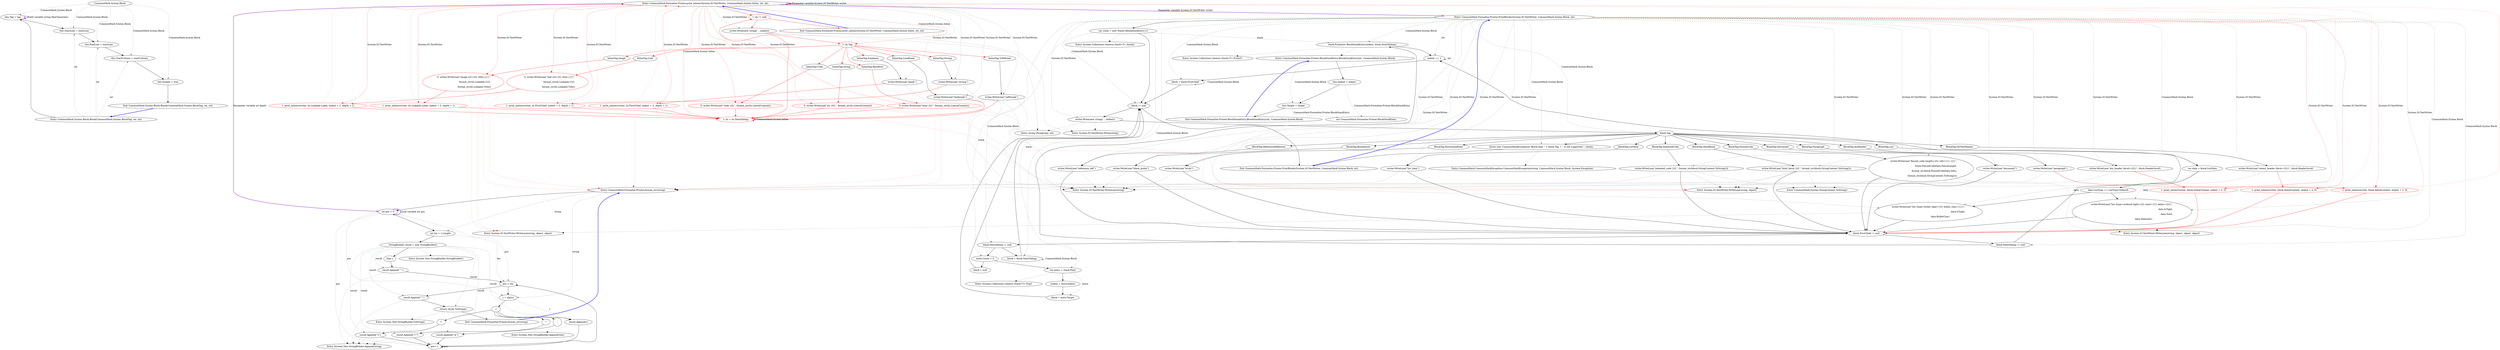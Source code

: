 digraph  {
n7 [label="CommonMark.Syntax.Block", span=""];
n0 [cluster="CommonMark.Syntax.Block.Block(CommonMark.Syntax.BlockTag, int, int)", label="Entry CommonMark.Syntax.Block.Block(CommonMark.Syntax.BlockTag, int, int)", span="9-9"];
n1 [cluster="CommonMark.Syntax.Block.Block(CommonMark.Syntax.BlockTag, int, int)", label="this.Tag = tag", span="11-11"];
n2 [cluster="CommonMark.Syntax.Block.Block(CommonMark.Syntax.BlockTag, int, int)", label="this.StartLine = startLine", span="12-12"];
n3 [cluster="CommonMark.Syntax.Block.Block(CommonMark.Syntax.BlockTag, int, int)", label="this.EndLine = startLine", span="13-13"];
n4 [cluster="CommonMark.Syntax.Block.Block(CommonMark.Syntax.BlockTag, int, int)", label="this.StartColumn = startColumn", span="14-14"];
n5 [cluster="CommonMark.Syntax.Block.Block(CommonMark.Syntax.BlockTag, int, int)", label="this.IsOpen = true", span="15-15"];
n6 [cluster="CommonMark.Syntax.Block.Block(CommonMark.Syntax.BlockTag, int, int)", label="Exit CommonMark.Syntax.Block.Block(CommonMark.Syntax.BlockTag, int, int)", span="9-9"];
m2_80 [cluster="CommonMark.Formatter.Printer.print_inlines(System.IO.TextWriter, CommonMark.Syntax.Inline, int, int)", file="Printer.cs", label="Entry CommonMark.Formatter.Printer.print_inlines(System.IO.TextWriter, CommonMark.Syntax.Inline, int, int)", span="150-150"];
m2_86 [cluster="CommonMark.Formatter.Printer.print_inlines(System.IO.TextWriter, CommonMark.Syntax.Inline, int, int)", color=red, community=0, file="Printer.cs", label="1: ils != null", span="152-152"];
m2_87 [cluster="CommonMark.Formatter.Printer.print_inlines(System.IO.TextWriter, CommonMark.Syntax.Inline, int, int)", file="Printer.cs", label="writer.Write(new string(' ', indent))", span="154-154"];
m2_88 [cluster="CommonMark.Formatter.Printer.print_inlines(System.IO.TextWriter, CommonMark.Syntax.Inline, int, int)", color=red, community=0, file="Printer.cs", label="1: ils.Tag", span="156-156"];
m2_90 [cluster="CommonMark.Formatter.Printer.print_inlines(System.IO.TextWriter, CommonMark.Syntax.Inline, int, int)", color=red, community=0, file="Printer.cs", label="5: writer.WriteLine(''str {0}'', format_str(ils.LiteralContent))", span="159-159"];
m2_92 [cluster="CommonMark.Formatter.Printer.print_inlines(System.IO.TextWriter, CommonMark.Syntax.Inline, int, int)", file="Printer.cs", label="writer.WriteLine(''linebreak'')", span="163-163"];
m2_94 [cluster="CommonMark.Formatter.Printer.print_inlines(System.IO.TextWriter, CommonMark.Syntax.Inline, int, int)", file="Printer.cs", label="writer.WriteLine(''softbreak'')", span="167-167"];
m2_96 [cluster="CommonMark.Formatter.Printer.print_inlines(System.IO.TextWriter, CommonMark.Syntax.Inline, int, int)", color=red, community=0, file="Printer.cs", label="5: writer.WriteLine(''code {0}'', format_str(ils.LiteralContent))", span="171-171"];
m2_98 [cluster="CommonMark.Formatter.Printer.print_inlines(System.IO.TextWriter, CommonMark.Syntax.Inline, int, int)", color=red, community=0, file="Printer.cs", label="5: writer.WriteLine(''html {0}'', format_str(ils.LiteralContent))", span="175-175"];
m2_100 [cluster="CommonMark.Formatter.Printer.print_inlines(System.IO.TextWriter, CommonMark.Syntax.Inline, int, int)", color=red, community=0, file="Printer.cs", label="5: writer.WriteLine(''link url={0} title={1}'',\r\n                               format_str(ils.Linkable.Url),\r\n                               format_str(ils.Linkable.Title))", span="179-181"];
m2_101 [cluster="CommonMark.Formatter.Printer.print_inlines(System.IO.TextWriter, CommonMark.Syntax.Inline, int, int)", color=red, community=0, file="Printer.cs", label="1: print_inlines(writer, ils.Linkable.Label, indent + 2, depth + 1)", span="182-182"];
m2_103 [cluster="CommonMark.Formatter.Printer.print_inlines(System.IO.TextWriter, CommonMark.Syntax.Inline, int, int)", color=red, community=0, file="Printer.cs", label="5: writer.WriteLine(''image url={0} title={1}'',\r\n                               format_str(ils.Linkable.Url),\r\n                               format_str(ils.Linkable.Title))", span="186-188"];
m2_104 [cluster="CommonMark.Formatter.Printer.print_inlines(System.IO.TextWriter, CommonMark.Syntax.Inline, int, int)", color=red, community=0, file="Printer.cs", label="1: print_inlines(writer, ils.Linkable.Label, indent + 2, depth + 1)", span="189-189"];
m2_106 [cluster="CommonMark.Formatter.Printer.print_inlines(System.IO.TextWriter, CommonMark.Syntax.Inline, int, int)", file="Printer.cs", label="writer.WriteLine(''strong'')", span="193-193"];
m2_107 [cluster="CommonMark.Formatter.Printer.print_inlines(System.IO.TextWriter, CommonMark.Syntax.Inline, int, int)", color=red, community=0, file="Printer.cs", label="1: print_inlines(writer, ils.FirstChild, indent + 2, depth + 1)", span="194-194"];
m2_109 [cluster="CommonMark.Formatter.Printer.print_inlines(System.IO.TextWriter, CommonMark.Syntax.Inline, int, int)", file="Printer.cs", label="writer.WriteLine(''emph'')", span="198-198"];
m2_110 [cluster="CommonMark.Formatter.Printer.print_inlines(System.IO.TextWriter, CommonMark.Syntax.Inline, int, int)", color=red, community=0, file="Printer.cs", label="1: print_inlines(writer, ils.FirstChild, indent + 2, depth + 1)", span="199-199"];
m2_111 [cluster="CommonMark.Formatter.Printer.print_inlines(System.IO.TextWriter, CommonMark.Syntax.Inline, int, int)", color=red, community=0, file="Printer.cs", label="1: ils = ils.NextSibling", span="202-202"];
m2_89 [cluster="CommonMark.Formatter.Printer.print_inlines(System.IO.TextWriter, CommonMark.Syntax.Inline, int, int)", file="Printer.cs", label="InlineTag.String", span="158-158"];
m2_91 [cluster="CommonMark.Formatter.Printer.print_inlines(System.IO.TextWriter, CommonMark.Syntax.Inline, int, int)", file="Printer.cs", label="InlineTag.LineBreak", span="162-162"];
m2_93 [cluster="CommonMark.Formatter.Printer.print_inlines(System.IO.TextWriter, CommonMark.Syntax.Inline, int, int)", file="Printer.cs", label="InlineTag.SoftBreak", span="166-166"];
m2_95 [cluster="CommonMark.Formatter.Printer.print_inlines(System.IO.TextWriter, CommonMark.Syntax.Inline, int, int)", file="Printer.cs", label="InlineTag.Code", span="170-170"];
m2_97 [cluster="CommonMark.Formatter.Printer.print_inlines(System.IO.TextWriter, CommonMark.Syntax.Inline, int, int)", file="Printer.cs", label="InlineTag.RawHtml", span="174-174"];
m2_99 [cluster="CommonMark.Formatter.Printer.print_inlines(System.IO.TextWriter, CommonMark.Syntax.Inline, int, int)", file="Printer.cs", label="InlineTag.Link", span="178-178"];
m2_102 [cluster="CommonMark.Formatter.Printer.print_inlines(System.IO.TextWriter, CommonMark.Syntax.Inline, int, int)", file="Printer.cs", label="InlineTag.Image", span="185-185"];
m2_105 [cluster="CommonMark.Formatter.Printer.print_inlines(System.IO.TextWriter, CommonMark.Syntax.Inline, int, int)", file="Printer.cs", label="InlineTag.Strong", span="192-192"];
m2_108 [cluster="CommonMark.Formatter.Printer.print_inlines(System.IO.TextWriter, CommonMark.Syntax.Inline, int, int)", file="Printer.cs", label="InlineTag.Emphasis", span="197-197"];
m2_112 [cluster="CommonMark.Formatter.Printer.print_inlines(System.IO.TextWriter, CommonMark.Syntax.Inline, int, int)", file="Printer.cs", label="Exit CommonMark.Formatter.Printer.print_inlines(System.IO.TextWriter, CommonMark.Syntax.Inline, int, int)", span="150-150"];
m2_84 [cluster="System.Collections.Generic.Stack<T>.Push(T)", file="Printer.cs", label="Entry System.Collections.Generic.Stack<T>.Push(T)", span="0-0"];
m2_81 [cluster="CommonMark.Syntax.StringContent.ToString()", file="Printer.cs", label="Entry CommonMark.Syntax.StringContent.ToString()", span="50-50"];
m2_22 [cluster="System.Text.StringBuilder.Append(char)", file="Printer.cs", label="Entry System.Text.StringBuilder.Append(char)", span="0-0"];
m2_74 [cluster="string.String(char, int)", file="Printer.cs", label="Entry string.String(char, int)", span="0-0"];
m2_76 [cluster="System.IO.TextWriter.WriteLine(string)", file="Printer.cs", label="Entry System.IO.TextWriter.WriteLine(string)", span="0-0"];
m2_78 [cluster="System.IO.TextWriter.WriteLine(string, object, object)", file="Printer.cs", label="Entry System.IO.TextWriter.WriteLine(string, object, object)", span="0-0"];
m2_79 [cluster="System.IO.TextWriter.WriteLine(string, object)", file="Printer.cs", label="Entry System.IO.TextWriter.WriteLine(string, object)", span="0-0"];
m2_73 [cluster="System.Collections.Generic.Stack<T>.Stack()", file="Printer.cs", label="Entry System.Collections.Generic.Stack<T>.Stack()", span="0-0"];
m2_20 [cluster="System.Text.StringBuilder.StringBuilder()", file="Printer.cs", label="Entry System.Text.StringBuilder.StringBuilder()", span="0-0"];
m2_0 [cluster="CommonMark.Formatter.Printer.format_str(string)", file="Printer.cs", label="Entry CommonMark.Formatter.Printer.format_str(string)", span="9-9"];
m2_1 [cluster="CommonMark.Formatter.Printer.format_str(string)", file="Printer.cs", label="int pos = 0", span="11-11"];
m2_2 [cluster="CommonMark.Formatter.Printer.format_str(string)", file="Printer.cs", label="int len = s.Length", span="12-12"];
m2_7 [cluster="CommonMark.Formatter.Printer.format_str(string)", file="Printer.cs", label="c = s[pos]", span="18-18"];
m2_6 [cluster="CommonMark.Formatter.Printer.format_str(string)", file="Printer.cs", label="pos < len", span="16-16"];
m2_16 [cluster="CommonMark.Formatter.Printer.format_str(string)", file="Printer.cs", label="pos++", span="34-34"];
m2_3 [cluster="CommonMark.Formatter.Printer.format_str(string)", file="Printer.cs", label="StringBuilder result = new StringBuilder()", span="13-13"];
m2_4 [cluster="CommonMark.Formatter.Printer.format_str(string)", file="Printer.cs", label="char c", span="14-14"];
m2_5 [cluster="CommonMark.Formatter.Printer.format_str(string)", file="Printer.cs", label="result.Append(''\'''')", span="15-15"];
m2_10 [cluster="CommonMark.Formatter.Printer.format_str(string)", file="Printer.cs", label="result.Append(''\\n'')", span="22-22"];
m2_12 [cluster="CommonMark.Formatter.Printer.format_str(string)", file="Printer.cs", label="result.Append(''\\\'''')", span="25-25"];
m2_14 [cluster="CommonMark.Formatter.Printer.format_str(string)", file="Printer.cs", label="result.Append(''\\\\'')", span="28-28"];
m2_15 [cluster="CommonMark.Formatter.Printer.format_str(string)", file="Printer.cs", label="result.Append(c)", span="31-31"];
m2_17 [cluster="CommonMark.Formatter.Printer.format_str(string)", file="Printer.cs", label="result.Append(''\'''')", span="36-36"];
m2_18 [cluster="CommonMark.Formatter.Printer.format_str(string)", file="Printer.cs", label="return result.ToString();", span="37-37"];
m2_8 [cluster="CommonMark.Formatter.Printer.format_str(string)", file="Printer.cs", label=c, span="19-19"];
m2_9 [cluster="CommonMark.Formatter.Printer.format_str(string)", file="Printer.cs", label="'\n'", span="21-21"];
m2_11 [cluster="CommonMark.Formatter.Printer.format_str(string)", file="Printer.cs", label="''''", span="24-24"];
m2_13 [cluster="CommonMark.Formatter.Printer.format_str(string)", file="Printer.cs", label="'\\'", span="27-27"];
m2_19 [cluster="CommonMark.Formatter.Printer.format_str(string)", file="Printer.cs", label="Exit CommonMark.Formatter.Printer.format_str(string)", span="9-9"];
m2_85 [cluster="System.Collections.Generic.Stack<T>.Pop()", file="Printer.cs", label="Entry System.Collections.Generic.Stack<T>.Pop()", span="0-0"];
m2_62 [cluster="CommonMark.Formatter.Printer.PrintBlocks(System.IO.TextWriter, CommonMark.Syntax.Block, int)", file="Printer.cs", label="stack.Push(new BlockStackEntry(indent, block.NextSibling))", span="127-127"];
m2_24 [cluster="CommonMark.Formatter.Printer.PrintBlocks(System.IO.TextWriter, CommonMark.Syntax.Block, int)", file="Printer.cs", label="Entry CommonMark.Formatter.Printer.PrintBlocks(System.IO.TextWriter, CommonMark.Syntax.Block, int)", span="43-43"];
m2_25 [cluster="CommonMark.Formatter.Printer.PrintBlocks(System.IO.TextWriter, CommonMark.Syntax.Block, int)", file="Printer.cs", label="var stack = new Stack<BlockStackEntry>()", span="45-45"];
m2_26 [cluster="CommonMark.Formatter.Printer.PrintBlocks(System.IO.TextWriter, CommonMark.Syntax.Block, int)", file="Printer.cs", label="block != null", span="47-47"];
m2_27 [cluster="CommonMark.Formatter.Printer.PrintBlocks(System.IO.TextWriter, CommonMark.Syntax.Block, int)", file="Printer.cs", label="writer.Write(new string(' ', indent))", span="49-49"];
m2_28 [cluster="CommonMark.Formatter.Printer.PrintBlocks(System.IO.TextWriter, CommonMark.Syntax.Block, int)", file="Printer.cs", label="block.Tag", span="51-51"];
m2_30 [cluster="CommonMark.Formatter.Printer.PrintBlocks(System.IO.TextWriter, CommonMark.Syntax.Block, int)", file="Printer.cs", label="writer.WriteLine(''document'')", span="54-54"];
m2_32 [cluster="CommonMark.Formatter.Printer.PrintBlocks(System.IO.TextWriter, CommonMark.Syntax.Block, int)", file="Printer.cs", label="writer.WriteLine(''block_quote'')", span="58-58"];
m2_34 [cluster="CommonMark.Formatter.Printer.PrintBlocks(System.IO.TextWriter, CommonMark.Syntax.Block, int)", file="Printer.cs", label="writer.WriteLine(''list_item'')", span="62-62"];
m2_36 [cluster="CommonMark.Formatter.Printer.PrintBlocks(System.IO.TextWriter, CommonMark.Syntax.Block, int)", file="Printer.cs", label="var data = block.ListData", span="66-66"];
m2_38 [cluster="CommonMark.Formatter.Printer.PrintBlocks(System.IO.TextWriter, CommonMark.Syntax.Block, int)", file="Printer.cs", label="writer.WriteLine(''list (type=ordered tight={0} start={1} delim={2})'',\r\n                                 data.IsTight,\r\n                                 data.Start,\r\n                                 data.Delimiter)", span="69-72"];
m2_39 [cluster="CommonMark.Formatter.Printer.PrintBlocks(System.IO.TextWriter, CommonMark.Syntax.Block, int)", file="Printer.cs", label="writer.WriteLine(''list (type=bullet tight={0} bullet_char={1})'',\r\n                                 data.IsTight,\r\n                                 data.BulletChar)", span="76-78"];
m2_41 [cluster="CommonMark.Formatter.Printer.PrintBlocks(System.IO.TextWriter, CommonMark.Syntax.Block, int)", file="Printer.cs", label="writer.WriteLine(''atx_header (level={0})'', block.HeaderLevel)", span="83-83"];
m2_42 [cluster="CommonMark.Formatter.Printer.PrintBlocks(System.IO.TextWriter, CommonMark.Syntax.Block, int)", color=red, community=0, file="Printer.cs", label="1: print_inlines(writer, block.InlineContent, indent + 2, 0)", span="84-84"];
m2_44 [cluster="CommonMark.Formatter.Printer.PrintBlocks(System.IO.TextWriter, CommonMark.Syntax.Block, int)", file="Printer.cs", label="writer.WriteLine(''setext_header (level={0})'', block.HeaderLevel)", span="88-88"];
m2_45 [cluster="CommonMark.Formatter.Printer.PrintBlocks(System.IO.TextWriter, CommonMark.Syntax.Block, int)", color=red, community=0, file="Printer.cs", label="1: print_inlines(writer, block.InlineContent, indent + 2, 0)", span="89-89"];
m2_47 [cluster="CommonMark.Formatter.Printer.PrintBlocks(System.IO.TextWriter, CommonMark.Syntax.Block, int)", file="Printer.cs", label="writer.WriteLine(''paragraph'')", span="93-93"];
m2_48 [cluster="CommonMark.Formatter.Printer.PrintBlocks(System.IO.TextWriter, CommonMark.Syntax.Block, int)", color=red, community=0, file="Printer.cs", label="1: print_inlines(writer, block.InlineContent, indent + 2, 0)", span="94-94"];
m2_50 [cluster="CommonMark.Formatter.Printer.PrintBlocks(System.IO.TextWriter, CommonMark.Syntax.Block, int)", file="Printer.cs", label="writer.WriteLine(''hrule'')", span="98-98"];
m2_52 [cluster="CommonMark.Formatter.Printer.PrintBlocks(System.IO.TextWriter, CommonMark.Syntax.Block, int)", file="Printer.cs", label="writer.WriteLine(''indented_code {0}'', format_str(block.StringContent.ToString()))", span="102-102"];
m2_54 [cluster="CommonMark.Formatter.Printer.PrintBlocks(System.IO.TextWriter, CommonMark.Syntax.Block, int)", file="Printer.cs", label="writer.WriteLine(''fenced_code length={0} info={1} {2}'',\r\n                               block.FencedCodeData.FenceLength,\r\n                               format_str(block.FencedCodeData.Info),\r\n                               format_str(block.StringContent.ToString()))", span="106-109"];
m2_56 [cluster="CommonMark.Formatter.Printer.PrintBlocks(System.IO.TextWriter, CommonMark.Syntax.Block, int)", file="Printer.cs", label="writer.WriteLine(''html_block {0}'', format_str(block.StringContent.ToString()))", span="113-113"];
m2_58 [cluster="CommonMark.Formatter.Printer.PrintBlocks(System.IO.TextWriter, CommonMark.Syntax.Block, int)", file="Printer.cs", label="writer.WriteLine(''reference_def'')", span="117-117"];
m2_59 [cluster="CommonMark.Formatter.Printer.PrintBlocks(System.IO.TextWriter, CommonMark.Syntax.Block, int)", file="Printer.cs", label="throw new CommonMarkException(''Block type '' + block.Tag + '' is not supported.'', block);", span="121-121"];
m2_60 [cluster="CommonMark.Formatter.Printer.PrintBlocks(System.IO.TextWriter, CommonMark.Syntax.Block, int)", file="Printer.cs", label="block.FirstChild != null", span="124-124"];
m2_61 [cluster="CommonMark.Formatter.Printer.PrintBlocks(System.IO.TextWriter, CommonMark.Syntax.Block, int)", file="Printer.cs", label="block.NextSibling != null", span="126-126"];
m2_63 [cluster="CommonMark.Formatter.Printer.PrintBlocks(System.IO.TextWriter, CommonMark.Syntax.Block, int)", file="Printer.cs", label="indent += 2", span="129-129"];
m2_64 [cluster="CommonMark.Formatter.Printer.PrintBlocks(System.IO.TextWriter, CommonMark.Syntax.Block, int)", file="Printer.cs", label="block = block.FirstChild", span="130-130"];
m2_65 [cluster="CommonMark.Formatter.Printer.PrintBlocks(System.IO.TextWriter, CommonMark.Syntax.Block, int)", file="Printer.cs", label="block.NextSibling != null", span="132-132"];
m2_66 [cluster="CommonMark.Formatter.Printer.PrintBlocks(System.IO.TextWriter, CommonMark.Syntax.Block, int)", file="Printer.cs", label="block = block.NextSibling", span="134-134"];
m2_67 [cluster="CommonMark.Formatter.Printer.PrintBlocks(System.IO.TextWriter, CommonMark.Syntax.Block, int)", file="Printer.cs", label="stack.Count > 0", span="136-136"];
m2_68 [cluster="CommonMark.Formatter.Printer.PrintBlocks(System.IO.TextWriter, CommonMark.Syntax.Block, int)", file="Printer.cs", label="var entry = stack.Pop()", span="138-138"];
m2_29 [cluster="CommonMark.Formatter.Printer.PrintBlocks(System.IO.TextWriter, CommonMark.Syntax.Block, int)", file="Printer.cs", label="BlockTag.Document", span="53-53"];
m2_31 [cluster="CommonMark.Formatter.Printer.PrintBlocks(System.IO.TextWriter, CommonMark.Syntax.Block, int)", file="Printer.cs", label="BlockTag.BlockQuote", span="57-57"];
m2_33 [cluster="CommonMark.Formatter.Printer.PrintBlocks(System.IO.TextWriter, CommonMark.Syntax.Block, int)", file="Printer.cs", label="BlockTag.ListItem", span="61-61"];
m2_35 [cluster="CommonMark.Formatter.Printer.PrintBlocks(System.IO.TextWriter, CommonMark.Syntax.Block, int)", file="Printer.cs", label="BlockTag.List", span="65-65"];
m2_40 [cluster="CommonMark.Formatter.Printer.PrintBlocks(System.IO.TextWriter, CommonMark.Syntax.Block, int)", file="Printer.cs", label="BlockTag.AtxHeader", span="82-82"];
m2_43 [cluster="CommonMark.Formatter.Printer.PrintBlocks(System.IO.TextWriter, CommonMark.Syntax.Block, int)", file="Printer.cs", label="BlockTag.SETextHeader", span="87-87"];
m2_46 [cluster="CommonMark.Formatter.Printer.PrintBlocks(System.IO.TextWriter, CommonMark.Syntax.Block, int)", file="Printer.cs", label="BlockTag.Paragraph", span="92-92"];
m2_49 [cluster="CommonMark.Formatter.Printer.PrintBlocks(System.IO.TextWriter, CommonMark.Syntax.Block, int)", file="Printer.cs", label="BlockTag.HorizontalRuler", span="97-97"];
m2_51 [cluster="CommonMark.Formatter.Printer.PrintBlocks(System.IO.TextWriter, CommonMark.Syntax.Block, int)", file="Printer.cs", label="BlockTag.IndentedCode", span="101-101"];
m2_53 [cluster="CommonMark.Formatter.Printer.PrintBlocks(System.IO.TextWriter, CommonMark.Syntax.Block, int)", file="Printer.cs", label="BlockTag.FencedCode", span="105-105"];
m2_55 [cluster="CommonMark.Formatter.Printer.PrintBlocks(System.IO.TextWriter, CommonMark.Syntax.Block, int)", file="Printer.cs", label="BlockTag.HtmlBlock", span="112-112"];
m2_57 [cluster="CommonMark.Formatter.Printer.PrintBlocks(System.IO.TextWriter, CommonMark.Syntax.Block, int)", file="Printer.cs", label="BlockTag.ReferenceDefinition", span="116-116"];
m2_37 [cluster="CommonMark.Formatter.Printer.PrintBlocks(System.IO.TextWriter, CommonMark.Syntax.Block, int)", file="Printer.cs", label="data.ListType == ListType.Ordered", span="67-67"];
m2_71 [cluster="CommonMark.Formatter.Printer.PrintBlocks(System.IO.TextWriter, CommonMark.Syntax.Block, int)", file="Printer.cs", label="block = null", span="144-144"];
m2_69 [cluster="CommonMark.Formatter.Printer.PrintBlocks(System.IO.TextWriter, CommonMark.Syntax.Block, int)", file="Printer.cs", label="indent = entry.Indent", span="139-139"];
m2_70 [cluster="CommonMark.Formatter.Printer.PrintBlocks(System.IO.TextWriter, CommonMark.Syntax.Block, int)", file="Printer.cs", label="block = entry.Target", span="140-140"];
m2_72 [cluster="CommonMark.Formatter.Printer.PrintBlocks(System.IO.TextWriter, CommonMark.Syntax.Block, int)", file="Printer.cs", label="Exit CommonMark.Formatter.Printer.PrintBlocks(System.IO.TextWriter, CommonMark.Syntax.Block, int)", span="43-43"];
m2_77 [cluster="System.IO.TextWriter.WriteLine(string, object, object, object)", file="Printer.cs", label="Entry System.IO.TextWriter.WriteLine(string, object, object, object)", span="0-0"];
m2_23 [cluster="System.Text.StringBuilder.ToString()", file="Printer.cs", label="Entry System.Text.StringBuilder.ToString()", span="0-0"];
m2_21 [cluster="System.Text.StringBuilder.Append(string)", file="Printer.cs", label="Entry System.Text.StringBuilder.Append(string)", span="0-0"];
m2_115 [cluster="CommonMark.Formatter.Printer.BlockStackEntry.BlockStackEntry(int, CommonMark.Syntax.Block)", file="Printer.cs", label="Exit CommonMark.Formatter.Printer.BlockStackEntry.BlockStackEntry(int, CommonMark.Syntax.Block)", span="210-210"];
m2_83 [cluster="CommonMark.Formatter.Printer.BlockStackEntry.BlockStackEntry(int, CommonMark.Syntax.Block)", file="Printer.cs", label="Entry CommonMark.Formatter.Printer.BlockStackEntry.BlockStackEntry(int, CommonMark.Syntax.Block)", span="210-210"];
m2_113 [cluster="CommonMark.Formatter.Printer.BlockStackEntry.BlockStackEntry(int, CommonMark.Syntax.Block)", file="Printer.cs", label="this.Indent = indent", span="212-212"];
m2_114 [cluster="CommonMark.Formatter.Printer.BlockStackEntry.BlockStackEntry(int, CommonMark.Syntax.Block)", file="Printer.cs", label="this.Target = target", span="213-213"];
m2_75 [cluster="System.IO.TextWriter.Write(string)", file="Printer.cs", label="Entry System.IO.TextWriter.Write(string)", span="0-0"];
m2_82 [cluster="CommonMark.CommonMarkException.CommonMarkException(string, CommonMark.Syntax.Block, System.Exception)", file="Printer.cs", label="Entry CommonMark.CommonMarkException.CommonMarkException(string, CommonMark.Syntax.Block, System.Exception)", span="32-32"];
m2_116 [file="Printer.cs", label="out CommonMark.Formatter.Printer.BlockStackEntry", span=""];
n7 -> n1  [color=darkseagreen4, key=1, label="CommonMark.Syntax.Block", style=dashed];
n7 -> n2  [color=darkseagreen4, key=1, label="CommonMark.Syntax.Block", style=dashed];
n7 -> n3  [color=darkseagreen4, key=1, label="CommonMark.Syntax.Block", style=dashed];
n7 -> n4  [color=darkseagreen4, key=1, label="CommonMark.Syntax.Block", style=dashed];
n7 -> n5  [color=darkseagreen4, key=1, label="CommonMark.Syntax.Block", style=dashed];
n0 -> n1  [key=0, style=solid];
n0 -> n2  [color=darkseagreen4, key=1, label=int, style=dashed];
n0 -> n3  [color=darkseagreen4, key=1, label=int, style=dashed];
n0 -> n4  [color=darkseagreen4, key=1, label=int, style=dashed];
n1 -> n2  [key=0, style=solid];
n1 -> n1  [color=darkorchid, key=3, label="Field variable string HexCharacters", style=bold];
n2 -> n3  [key=0, style=solid];
n3 -> n4  [key=0, style=solid];
n4 -> n5  [key=0, style=solid];
n5 -> n6  [key=0, style=solid];
n6 -> n0  [color=blue, key=0, style=bold];
m2_80 -> m2_86  [color=red, key=0, style=solid];
m2_80 -> m2_87  [color=darkseagreen4, key=1, label="System.IO.TextWriter", style=dashed];
m2_80 -> m2_88  [color=red, key=1, label="CommonMark.Syntax.Inline", style=dashed];
m2_80 -> m2_90  [color=red, key=1, label="System.IO.TextWriter", style=dashed];
m2_80 -> m2_92  [color=darkseagreen4, key=1, label="System.IO.TextWriter", style=dashed];
m2_80 -> m2_94  [color=darkseagreen4, key=1, label="System.IO.TextWriter", style=dashed];
m2_80 -> m2_96  [color=red, key=1, label="System.IO.TextWriter", style=dashed];
m2_80 -> m2_98  [color=red, key=1, label="System.IO.TextWriter", style=dashed];
m2_80 -> m2_100  [color=red, key=1, label="System.IO.TextWriter", style=dashed];
m2_80 -> m2_101  [color=red, key=1, label="System.IO.TextWriter", style=dashed];
m2_80 -> m2_103  [color=red, key=1, label="System.IO.TextWriter", style=dashed];
m2_80 -> m2_104  [color=red, key=1, label="System.IO.TextWriter", style=dashed];
m2_80 -> m2_106  [color=darkseagreen4, key=1, label="System.IO.TextWriter", style=dashed];
m2_80 -> m2_107  [color=red, key=1, label="System.IO.TextWriter", style=dashed];
m2_80 -> m2_109  [color=darkseagreen4, key=1, label="System.IO.TextWriter", style=dashed];
m2_80 -> m2_110  [color=red, key=1, label="System.IO.TextWriter", style=dashed];
m2_80 -> m2_111  [color=red, key=1, label="CommonMark.Syntax.Inline", style=dashed];
m2_80 -> m2_24  [color=darkorchid, key=3, label="Parameter variable System.IO.TextWriter writer", style=bold];
m2_80 -> m2_80  [color=darkorchid, key=3, label="Parameter variable System.IO.TextWriter writer", style=bold];
m2_80 -> m2_1  [color=darkorchid, key=3, label="Parameter variable int depth", style=bold];
m2_86 -> m2_87  [color=red, key=0, style=solid];
m2_86 -> m2_112  [color=red, key=0, style=solid];
m2_87 -> m2_88  [color=red, key=0, style=solid];
m2_87 -> m2_74  [key=2, style=dotted];
m2_87 -> m2_75  [key=2, style=dotted];
m2_88 -> m2_89  [color=red, key=0, style=solid];
m2_88 -> m2_91  [color=red, key=0, style=solid];
m2_88 -> m2_93  [color=red, key=0, style=solid];
m2_88 -> m2_95  [color=red, key=0, style=solid];
m2_88 -> m2_97  [color=red, key=0, style=solid];
m2_88 -> m2_99  [color=red, key=0, style=solid];
m2_88 -> m2_102  [color=red, key=0, style=solid];
m2_88 -> m2_105  [color=red, key=0, style=solid];
m2_88 -> m2_108  [color=red, key=0, style=solid];
m2_90 -> m2_111  [color=red, key=0, style=solid];
m2_90 -> m2_0  [color=red, key=2, style=dotted];
m2_90 -> m2_79  [color=red, key=2, style=dotted];
m2_92 -> m2_111  [color=red, key=0, style=solid];
m2_92 -> m2_76  [key=2, style=dotted];
m2_94 -> m2_111  [color=red, key=0, style=solid];
m2_94 -> m2_76  [key=2, style=dotted];
m2_96 -> m2_111  [color=red, key=0, style=solid];
m2_96 -> m2_0  [color=red, key=2, style=dotted];
m2_96 -> m2_79  [color=red, key=2, style=dotted];
m2_98 -> m2_111  [color=red, key=0, style=solid];
m2_98 -> m2_0  [color=red, key=2, style=dotted];
m2_98 -> m2_79  [color=red, key=2, style=dotted];
m2_100 -> m2_101  [color=red, key=0, style=solid];
m2_100 -> m2_0  [color=red, key=2, style=dotted];
m2_100 -> m2_78  [color=red, key=2, style=dotted];
m2_101 -> m2_111  [color=red, key=0, style=solid];
m2_101 -> m2_80  [color=red, key=2, style=dotted];
m2_103 -> m2_104  [color=red, key=0, style=solid];
m2_103 -> m2_0  [color=red, key=2, style=dotted];
m2_103 -> m2_78  [color=red, key=2, style=dotted];
m2_104 -> m2_111  [color=red, key=0, style=solid];
m2_104 -> m2_80  [color=red, key=2, style=dotted];
m2_106 -> m2_107  [color=red, key=0, style=solid];
m2_106 -> m2_76  [key=2, style=dotted];
m2_107 -> m2_111  [color=red, key=0, style=solid];
m2_107 -> m2_80  [color=red, key=2, style=dotted];
m2_109 -> m2_110  [color=red, key=0, style=solid];
m2_109 -> m2_76  [key=2, style=dotted];
m2_110 -> m2_111  [color=red, key=0, style=solid];
m2_110 -> m2_80  [color=red, key=2, style=dotted];
m2_111 -> m2_86  [color=red, key=0, style=solid];
m2_111 -> m2_111  [color=red, key=1, label="CommonMark.Syntax.Inline", style=dashed];
m2_89 -> m2_90  [color=red, key=0, style=solid];
m2_91 -> m2_92  [key=0, style=solid];
m2_93 -> m2_94  [key=0, style=solid];
m2_95 -> m2_96  [color=red, key=0, style=solid];
m2_97 -> m2_98  [color=red, key=0, style=solid];
m2_99 -> m2_100  [color=red, key=0, style=solid];
m2_102 -> m2_103  [color=red, key=0, style=solid];
m2_105 -> m2_106  [key=0, style=solid];
m2_108 -> m2_109  [key=0, style=solid];
m2_112 -> m2_80  [color=blue, key=0, style=bold];
m2_0 -> m2_1  [key=0, style=solid];
m2_0 -> m2_2  [color=darkseagreen4, key=1, label=string, style=dashed];
m2_0 -> m2_7  [color=darkseagreen4, key=1, label=string, style=dashed];
m2_1 -> m2_2  [key=0, style=solid];
m2_1 -> m2_6  [color=darkseagreen4, key=1, label=pos, style=dashed];
m2_1 -> m2_7  [color=darkseagreen4, key=1, label=pos, style=dashed];
m2_1 -> m2_16  [color=darkseagreen4, key=1, label=pos, style=dashed];
m2_1 -> m2_1  [color=darkorchid, key=3, label="Local variable int pos", style=bold];
m2_2 -> m2_3  [key=0, style=solid];
m2_2 -> m2_6  [color=darkseagreen4, key=1, label=len, style=dashed];
m2_7 -> m2_8  [key=0, style=solid];
m2_7 -> m2_15  [color=darkseagreen4, key=1, label=c, style=dashed];
m2_6 -> m2_7  [key=0, style=solid];
m2_6 -> m2_17  [key=0, style=solid];
m2_16 -> m2_6  [key=0, style=solid];
m2_16 -> m2_16  [color=darkseagreen4, key=1, label=pos, style=dashed];
m2_3 -> m2_4  [key=0, style=solid];
m2_3 -> m2_20  [key=2, style=dotted];
m2_3 -> m2_5  [color=darkseagreen4, key=1, label=result, style=dashed];
m2_3 -> m2_10  [color=darkseagreen4, key=1, label=result, style=dashed];
m2_3 -> m2_12  [color=darkseagreen4, key=1, label=result, style=dashed];
m2_3 -> m2_14  [color=darkseagreen4, key=1, label=result, style=dashed];
m2_3 -> m2_15  [color=darkseagreen4, key=1, label=result, style=dashed];
m2_3 -> m2_17  [color=darkseagreen4, key=1, label=result, style=dashed];
m2_3 -> m2_18  [color=darkseagreen4, key=1, label=result, style=dashed];
m2_4 -> m2_5  [key=0, style=solid];
m2_5 -> m2_6  [key=0, style=solid];
m2_5 -> m2_21  [key=2, style=dotted];
m2_10 -> m2_16  [key=0, style=solid];
m2_10 -> m2_21  [key=2, style=dotted];
m2_12 -> m2_16  [key=0, style=solid];
m2_12 -> m2_21  [key=2, style=dotted];
m2_14 -> m2_16  [key=0, style=solid];
m2_14 -> m2_21  [key=2, style=dotted];
m2_15 -> m2_16  [key=0, style=solid];
m2_15 -> m2_22  [key=2, style=dotted];
m2_17 -> m2_18  [key=0, style=solid];
m2_17 -> m2_21  [key=2, style=dotted];
m2_18 -> m2_19  [key=0, style=solid];
m2_18 -> m2_23  [key=2, style=dotted];
m2_8 -> m2_9  [key=0, style=solid];
m2_8 -> m2_11  [key=0, style=solid];
m2_8 -> m2_13  [key=0, style=solid];
m2_8 -> m2_15  [key=0, style=solid];
m2_9 -> m2_10  [key=0, style=solid];
m2_11 -> m2_12  [key=0, style=solid];
m2_13 -> m2_14  [key=0, style=solid];
m2_19 -> m2_0  [color=blue, key=0, style=bold];
m2_62 -> m2_63  [key=0, style=solid];
m2_62 -> m2_83  [key=2, style=dotted];
m2_62 -> m2_84  [key=2, style=dotted];
m2_24 -> m2_25  [key=0, style=solid];
m2_24 -> m2_26  [color=darkseagreen4, key=1, label="CommonMark.Syntax.Block", style=dashed];
m2_24 -> m2_27  [color=darkseagreen4, key=1, label="System.IO.TextWriter", style=dashed];
m2_24 -> m2_28  [color=darkseagreen4, key=1, label="CommonMark.Syntax.Block", style=dashed];
m2_24 -> m2_30  [color=darkseagreen4, key=1, label="System.IO.TextWriter", style=dashed];
m2_24 -> m2_32  [color=darkseagreen4, key=1, label="System.IO.TextWriter", style=dashed];
m2_24 -> m2_34  [color=darkseagreen4, key=1, label="System.IO.TextWriter", style=dashed];
m2_24 -> m2_36  [color=darkseagreen4, key=1, label="CommonMark.Syntax.Block", style=dashed];
m2_24 -> m2_38  [color=darkseagreen4, key=1, label="System.IO.TextWriter", style=dashed];
m2_24 -> m2_39  [color=darkseagreen4, key=1, label="System.IO.TextWriter", style=dashed];
m2_24 -> m2_41  [color=darkseagreen4, key=1, label="System.IO.TextWriter", style=dashed];
m2_24 -> m2_42  [color=red, key=1, label="System.IO.TextWriter", style=dashed];
m2_24 -> m2_44  [color=darkseagreen4, key=1, label="System.IO.TextWriter", style=dashed];
m2_24 -> m2_45  [color=red, key=1, label="System.IO.TextWriter", style=dashed];
m2_24 -> m2_47  [color=darkseagreen4, key=1, label="System.IO.TextWriter", style=dashed];
m2_24 -> m2_48  [color=red, key=1, label="System.IO.TextWriter", style=dashed];
m2_24 -> m2_50  [color=darkseagreen4, key=1, label="System.IO.TextWriter", style=dashed];
m2_24 -> m2_52  [color=darkseagreen4, key=1, label="System.IO.TextWriter", style=dashed];
m2_24 -> m2_54  [color=darkseagreen4, key=1, label="System.IO.TextWriter", style=dashed];
m2_24 -> m2_56  [color=darkseagreen4, key=1, label="System.IO.TextWriter", style=dashed];
m2_24 -> m2_58  [color=darkseagreen4, key=1, label="System.IO.TextWriter", style=dashed];
m2_24 -> m2_59  [color=darkseagreen4, key=1, label="CommonMark.Syntax.Block", style=dashed];
m2_24 -> m2_60  [color=darkseagreen4, key=1, label="CommonMark.Syntax.Block", style=dashed];
m2_24 -> m2_61  [color=darkseagreen4, key=1, label="CommonMark.Syntax.Block", style=dashed];
m2_24 -> m2_62  [color=darkseagreen4, key=1, label="CommonMark.Syntax.Block", style=dashed];
m2_24 -> m2_63  [color=darkseagreen4, key=1, label=int, style=dashed];
m2_24 -> m2_64  [color=darkseagreen4, key=1, label="CommonMark.Syntax.Block", style=dashed];
m2_24 -> m2_65  [color=darkseagreen4, key=1, label="CommonMark.Syntax.Block", style=dashed];
m2_24 -> m2_66  [color=darkseagreen4, key=1, label="CommonMark.Syntax.Block", style=dashed];
m2_25 -> m2_26  [key=0, style=solid];
m2_25 -> m2_73  [key=2, style=dotted];
m2_25 -> m2_62  [color=darkseagreen4, key=1, label=stack, style=dashed];
m2_25 -> m2_67  [color=darkseagreen4, key=1, label=stack, style=dashed];
m2_25 -> m2_68  [color=darkseagreen4, key=1, label=stack, style=dashed];
m2_26 -> m2_27  [key=0, style=solid];
m2_26 -> m2_72  [key=0, style=solid];
m2_27 -> m2_28  [key=0, style=solid];
m2_27 -> m2_74  [key=2, style=dotted];
m2_27 -> m2_75  [key=2, style=dotted];
m2_28 -> m2_29  [key=0, style=solid];
m2_28 -> m2_31  [key=0, style=solid];
m2_28 -> m2_33  [key=0, style=solid];
m2_28 -> m2_35  [key=0, style=solid];
m2_28 -> m2_40  [key=0, style=solid];
m2_28 -> m2_43  [key=0, style=solid];
m2_28 -> m2_46  [key=0, style=solid];
m2_28 -> m2_49  [key=0, style=solid];
m2_28 -> m2_51  [key=0, style=solid];
m2_28 -> m2_53  [key=0, style=solid];
m2_28 -> m2_55  [key=0, style=solid];
m2_28 -> m2_57  [key=0, style=solid];
m2_28 -> m2_59  [key=0, style=solid];
m2_30 -> m2_60  [key=0, style=solid];
m2_30 -> m2_76  [key=2, style=dotted];
m2_32 -> m2_60  [key=0, style=solid];
m2_32 -> m2_76  [key=2, style=dotted];
m2_34 -> m2_60  [key=0, style=solid];
m2_34 -> m2_76  [key=2, style=dotted];
m2_36 -> m2_37  [key=0, style=solid];
m2_36 -> m2_38  [color=darkseagreen4, key=1, label=data, style=dashed];
m2_36 -> m2_39  [color=darkseagreen4, key=1, label=data, style=dashed];
m2_38 -> m2_60  [key=0, style=solid];
m2_38 -> m2_77  [key=2, style=dotted];
m2_39 -> m2_60  [key=0, style=solid];
m2_39 -> m2_78  [key=2, style=dotted];
m2_41 -> m2_42  [color=red, key=0, style=solid];
m2_41 -> m2_79  [key=2, style=dotted];
m2_42 -> m2_60  [color=red, key=0, style=solid];
m2_42 -> m2_80  [color=red, key=2, style=dotted];
m2_44 -> m2_45  [color=red, key=0, style=solid];
m2_44 -> m2_79  [key=2, style=dotted];
m2_45 -> m2_60  [color=red, key=0, style=solid];
m2_45 -> m2_80  [color=red, key=2, style=dotted];
m2_47 -> m2_48  [color=red, key=0, style=solid];
m2_47 -> m2_76  [key=2, style=dotted];
m2_48 -> m2_60  [color=red, key=0, style=solid];
m2_48 -> m2_80  [color=red, key=2, style=dotted];
m2_50 -> m2_60  [key=0, style=solid];
m2_50 -> m2_76  [key=2, style=dotted];
m2_52 -> m2_60  [key=0, style=solid];
m2_52 -> m2_81  [key=2, style=dotted];
m2_52 -> m2_0  [key=2, style=dotted];
m2_52 -> m2_79  [key=2, style=dotted];
m2_54 -> m2_60  [key=0, style=solid];
m2_54 -> m2_0  [key=2, style=dotted];
m2_54 -> m2_81  [key=2, style=dotted];
m2_54 -> m2_77  [key=2, style=dotted];
m2_56 -> m2_60  [key=0, style=solid];
m2_56 -> m2_81  [key=2, style=dotted];
m2_56 -> m2_0  [key=2, style=dotted];
m2_56 -> m2_79  [key=2, style=dotted];
m2_58 -> m2_60  [key=0, style=solid];
m2_58 -> m2_76  [key=2, style=dotted];
m2_59 -> m2_72  [key=0, style=solid];
m2_59 -> m2_82  [key=2, style=dotted];
m2_60 -> m2_61  [key=0, style=solid];
m2_60 -> m2_65  [key=0, style=solid];
m2_61 -> m2_62  [key=0, style=solid];
m2_61 -> m2_63  [key=0, style=solid];
m2_63 -> m2_64  [key=0, style=solid];
m2_63 -> m2_63  [color=darkseagreen4, key=1, label=int, style=dashed];
m2_64 -> m2_26  [key=0, style=solid];
m2_64 -> m2_64  [color=darkseagreen4, key=1, label="CommonMark.Syntax.Block", style=dashed];
m2_65 -> m2_66  [key=0, style=solid];
m2_65 -> m2_67  [key=0, style=solid];
m2_66 -> m2_26  [key=0, style=solid];
m2_66 -> m2_66  [color=darkseagreen4, key=1, label="CommonMark.Syntax.Block", style=dashed];
m2_67 -> m2_68  [key=0, style=solid];
m2_67 -> m2_71  [key=0, style=solid];
m2_68 -> m2_69  [key=0, style=solid];
m2_68 -> m2_85  [key=2, style=dotted];
m2_68 -> m2_70  [color=darkseagreen4, key=1, label=entry, style=dashed];
m2_29 -> m2_30  [key=0, style=solid];
m2_31 -> m2_32  [key=0, style=solid];
m2_33 -> m2_34  [key=0, style=solid];
m2_35 -> m2_36  [key=0, style=solid];
m2_40 -> m2_41  [key=0, style=solid];
m2_43 -> m2_44  [key=0, style=solid];
m2_46 -> m2_47  [key=0, style=solid];
m2_49 -> m2_50  [key=0, style=solid];
m2_51 -> m2_52  [key=0, style=solid];
m2_53 -> m2_54  [key=0, style=solid];
m2_55 -> m2_56  [key=0, style=solid];
m2_57 -> m2_58  [key=0, style=solid];
m2_37 -> m2_38  [key=0, style=solid];
m2_37 -> m2_39  [key=0, style=solid];
m2_71 -> m2_26  [key=0, style=solid];
m2_69 -> m2_70  [key=0, style=solid];
m2_70 -> m2_26  [key=0, style=solid];
m2_72 -> m2_24  [color=blue, key=0, style=bold];
m2_115 -> m2_83  [color=blue, key=0, style=bold];
m2_83 -> m2_113  [key=0, style=solid];
m2_83 -> m2_114  [color=darkseagreen4, key=1, label="CommonMark.Syntax.Block", style=dashed];
m2_113 -> m2_114  [key=0, style=solid];
m2_113 -> m2_116  [color=darkseagreen4, key=1, label="CommonMark.Formatter.Printer.BlockStackEntry", style=dashed];
m2_114 -> m2_115  [key=0, style=solid];
m2_114 -> m2_116  [color=darkseagreen4, key=1, label="CommonMark.Formatter.Printer.BlockStackEntry", style=dashed];
}
